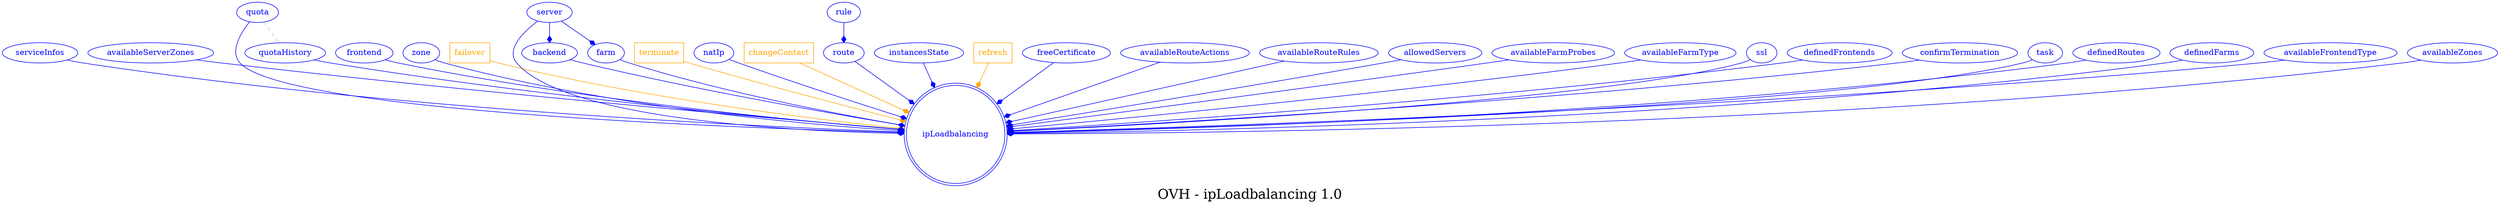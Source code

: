 digraph LexiconGraph {
graph[label="OVH - ipLoadbalancing 1.0", fontsize=24]
splines=true
"ipLoadbalancing" [color=blue, fontcolor=blue, shape=doublecircle]
"serviceInfos" -> "ipLoadbalancing" [color=blue, fontcolor=blue, arrowhead=diamond, arrowtail=none]
"serviceInfos" [color=blue, fontcolor=blue, shape=ellipse]
"availableServerZones" -> "ipLoadbalancing" [color=blue, fontcolor=blue, arrowhead=diamond, arrowtail=none]
"availableServerZones" [color=blue, fontcolor=blue, shape=ellipse]
"quota" -> "ipLoadbalancing" [color=blue, fontcolor=blue, arrowhead=diamond, arrowtail=none]
"quota" [color=blue, fontcolor=blue, shape=ellipse]
"frontend" -> "ipLoadbalancing" [color=blue, fontcolor=blue, arrowhead=diamond, arrowtail=none]
"frontend" [color=blue, fontcolor=blue, shape=ellipse]
"zone" -> "ipLoadbalancing" [color=blue, fontcolor=blue, arrowhead=diamond, arrowtail=none]
"zone" [color=blue, fontcolor=blue, shape=ellipse]
"failover" [color=orange, fontcolor=orange, shape=box]
"failover" -> "ipLoadbalancing" [color=orange, fontcolor=orange, arrowhead=diamond, arrowtail=none]
"backend" -> "ipLoadbalancing" [color=blue, fontcolor=blue, arrowhead=diamond, arrowtail=none]
"backend" [color=blue, fontcolor=blue, shape=ellipse]
"server" -> "backend" [color=blue, fontcolor=blue, arrowhead=diamond, arrowtail=none]
"server" [color=blue, fontcolor=blue, shape=ellipse]
"quotaHistory" -> "ipLoadbalancing" [color=blue, fontcolor=blue, arrowhead=diamond, arrowtail=none]
"quotaHistory" [color=blue, fontcolor=blue, shape=ellipse]
"quota" -> "quotaHistory" [color=grey, fontcolor=grey, arrowhead=none, arrowtail=none, style=dashed]
"terminate" [color=orange, fontcolor=orange, shape=box]
"terminate" -> "ipLoadbalancing" [color=orange, fontcolor=orange, arrowhead=diamond, arrowtail=none]
"natIp" -> "ipLoadbalancing" [color=blue, fontcolor=blue, arrowhead=diamond, arrowtail=none]
"natIp" [color=blue, fontcolor=blue, shape=ellipse]
"changeContact" [color=orange, fontcolor=orange, shape=box]
"changeContact" -> "ipLoadbalancing" [color=orange, fontcolor=orange, arrowhead=diamond, arrowtail=none]
"route" -> "ipLoadbalancing" [color=blue, fontcolor=blue, arrowhead=diamond, arrowtail=none]
"route" [color=blue, fontcolor=blue, shape=ellipse]
"rule" -> "route" [color=blue, fontcolor=blue, arrowhead=diamond, arrowtail=none]
"rule" [color=blue, fontcolor=blue, shape=ellipse]
"farm" -> "ipLoadbalancing" [color=blue, fontcolor=blue, arrowhead=diamond, arrowtail=none]
"farm" [color=blue, fontcolor=blue, shape=ellipse]
"server" -> "farm" [color=blue, fontcolor=blue, arrowhead=diamond, arrowtail=none]
"instancesState" -> "ipLoadbalancing" [color=blue, fontcolor=blue, arrowhead=diamond, arrowtail=none]
"instancesState" [color=blue, fontcolor=blue, shape=ellipse]
"refresh" [color=orange, fontcolor=orange, shape=box]
"refresh" -> "ipLoadbalancing" [color=orange, fontcolor=orange, arrowhead=diamond, arrowtail=none]
"freeCertificate" -> "ipLoadbalancing" [color=blue, fontcolor=blue, arrowhead=diamond, arrowtail=none]
"freeCertificate" [color=blue, fontcolor=blue, shape=ellipse]
"availableRouteActions" -> "ipLoadbalancing" [color=blue, fontcolor=blue, arrowhead=diamond, arrowtail=none]
"availableRouteActions" [color=blue, fontcolor=blue, shape=ellipse]
"server" -> "ipLoadbalancing" [color=blue, fontcolor=blue, arrowhead=diamond, arrowtail=none]
"availableRouteRules" -> "ipLoadbalancing" [color=blue, fontcolor=blue, arrowhead=diamond, arrowtail=none]
"availableRouteRules" [color=blue, fontcolor=blue, shape=ellipse]
"allowedServers" -> "ipLoadbalancing" [color=blue, fontcolor=blue, arrowhead=diamond, arrowtail=none]
"allowedServers" [color=blue, fontcolor=blue, shape=ellipse]
"availableFarmProbes" -> "ipLoadbalancing" [color=blue, fontcolor=blue, arrowhead=diamond, arrowtail=none]
"availableFarmProbes" [color=blue, fontcolor=blue, shape=ellipse]
"availableFarmType" -> "ipLoadbalancing" [color=blue, fontcolor=blue, arrowhead=diamond, arrowtail=none]
"availableFarmType" [color=blue, fontcolor=blue, shape=ellipse]
"ssl" -> "ipLoadbalancing" [color=blue, fontcolor=blue, arrowhead=diamond, arrowtail=none]
"ssl" [color=blue, fontcolor=blue, shape=ellipse]
"definedFrontends" -> "ipLoadbalancing" [color=blue, fontcolor=blue, arrowhead=diamond, arrowtail=none]
"definedFrontends" [color=blue, fontcolor=blue, shape=ellipse]
"confirmTermination" -> "ipLoadbalancing" [color=blue, fontcolor=blue, arrowhead=diamond, arrowtail=none]
"confirmTermination" [color=blue, fontcolor=blue, shape=ellipse]
"task" -> "ipLoadbalancing" [color=blue, fontcolor=blue, arrowhead=diamond, arrowtail=none]
"task" [color=blue, fontcolor=blue, shape=ellipse]
"definedRoutes" -> "ipLoadbalancing" [color=blue, fontcolor=blue, arrowhead=diamond, arrowtail=none]
"definedRoutes" [color=blue, fontcolor=blue, shape=ellipse]
"definedFarms" -> "ipLoadbalancing" [color=blue, fontcolor=blue, arrowhead=diamond, arrowtail=none]
"definedFarms" [color=blue, fontcolor=blue, shape=ellipse]
"availableFrontendType" -> "ipLoadbalancing" [color=blue, fontcolor=blue, arrowhead=diamond, arrowtail=none]
"availableFrontendType" [color=blue, fontcolor=blue, shape=ellipse]
"availableZones" -> "ipLoadbalancing" [color=blue, fontcolor=blue, arrowhead=diamond, arrowtail=none]
"availableZones" [color=blue, fontcolor=blue, shape=ellipse]
}
